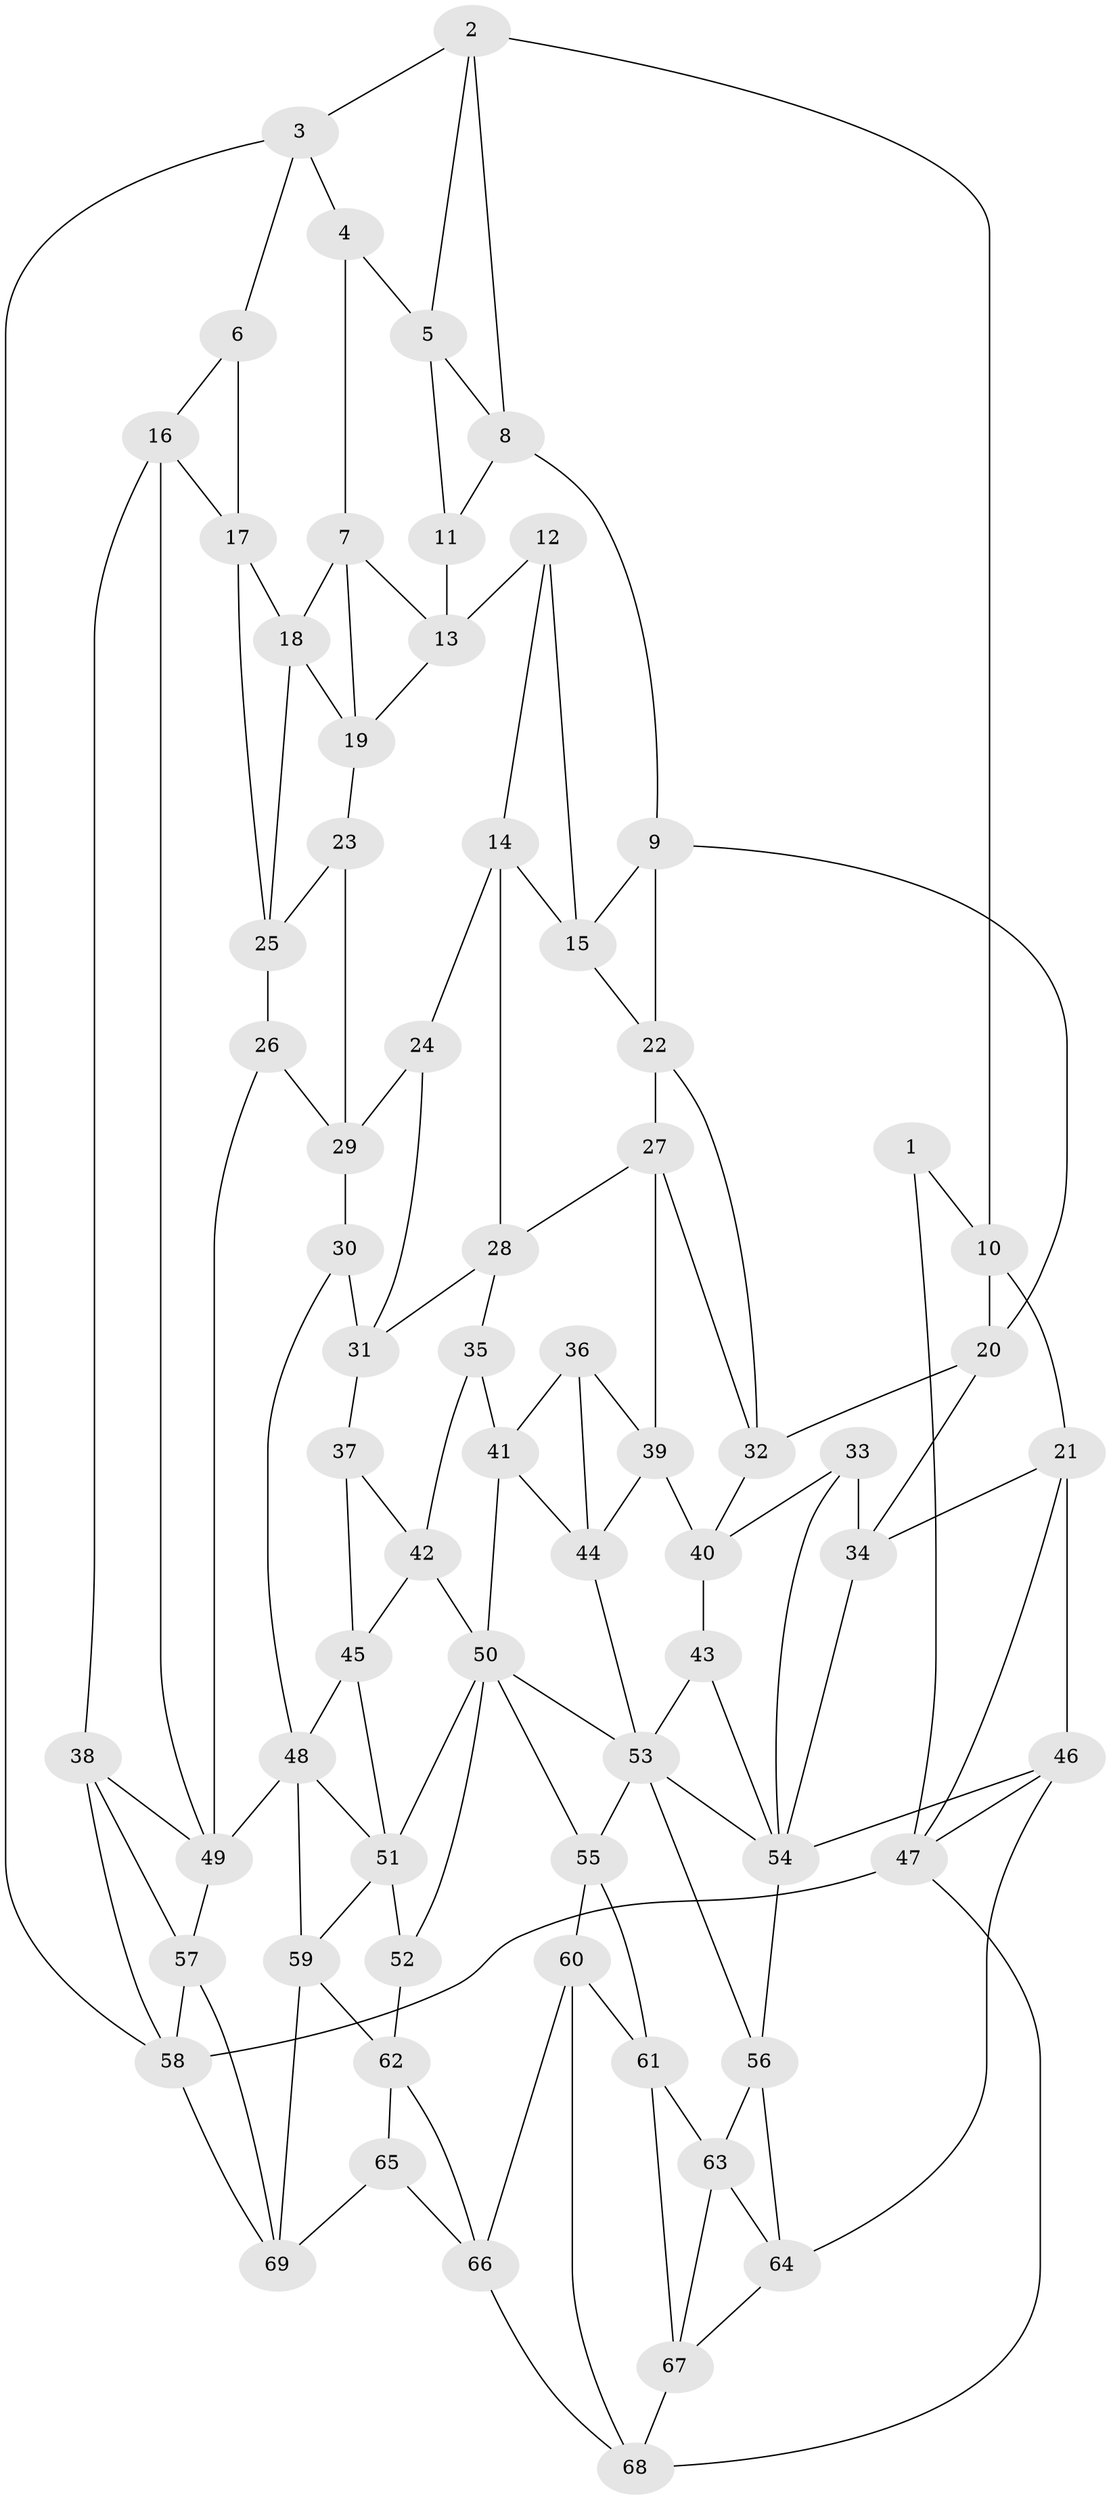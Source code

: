 // original degree distribution, {3: 0.021739130434782608, 4: 0.1956521739130435, 6: 0.1956521739130435, 5: 0.5869565217391305}
// Generated by graph-tools (version 1.1) at 2025/27/03/09/25 03:27:06]
// undirected, 69 vertices, 135 edges
graph export_dot {
graph [start="1"]
  node [color=gray90,style=filled];
  1;
  2;
  3;
  4;
  5;
  6;
  7;
  8;
  9;
  10;
  11;
  12;
  13;
  14;
  15;
  16;
  17;
  18;
  19;
  20;
  21;
  22;
  23;
  24;
  25;
  26;
  27;
  28;
  29;
  30;
  31;
  32;
  33;
  34;
  35;
  36;
  37;
  38;
  39;
  40;
  41;
  42;
  43;
  44;
  45;
  46;
  47;
  48;
  49;
  50;
  51;
  52;
  53;
  54;
  55;
  56;
  57;
  58;
  59;
  60;
  61;
  62;
  63;
  64;
  65;
  66;
  67;
  68;
  69;
  1 -- 10 [weight=1.0];
  1 -- 47 [weight=1.0];
  2 -- 3 [weight=1.0];
  2 -- 5 [weight=1.0];
  2 -- 8 [weight=1.0];
  2 -- 10 [weight=1.0];
  3 -- 4 [weight=1.0];
  3 -- 6 [weight=1.0];
  3 -- 58 [weight=1.0];
  4 -- 5 [weight=1.0];
  4 -- 7 [weight=1.0];
  5 -- 8 [weight=1.0];
  5 -- 11 [weight=1.0];
  6 -- 16 [weight=1.0];
  6 -- 17 [weight=1.0];
  7 -- 13 [weight=1.0];
  7 -- 18 [weight=1.0];
  7 -- 19 [weight=1.0];
  8 -- 9 [weight=1.0];
  8 -- 11 [weight=1.0];
  9 -- 15 [weight=1.0];
  9 -- 20 [weight=1.0];
  9 -- 22 [weight=1.0];
  10 -- 20 [weight=1.0];
  10 -- 21 [weight=1.0];
  11 -- 13 [weight=1.0];
  12 -- 13 [weight=1.0];
  12 -- 14 [weight=1.0];
  12 -- 15 [weight=1.0];
  13 -- 19 [weight=1.0];
  14 -- 15 [weight=1.0];
  14 -- 24 [weight=1.0];
  14 -- 28 [weight=1.0];
  15 -- 22 [weight=1.0];
  16 -- 17 [weight=1.0];
  16 -- 38 [weight=1.0];
  16 -- 49 [weight=1.0];
  17 -- 18 [weight=1.0];
  17 -- 25 [weight=1.0];
  18 -- 19 [weight=1.0];
  18 -- 25 [weight=1.0];
  19 -- 23 [weight=1.0];
  20 -- 32 [weight=1.0];
  20 -- 34 [weight=1.0];
  21 -- 34 [weight=1.0];
  21 -- 46 [weight=1.0];
  21 -- 47 [weight=1.0];
  22 -- 27 [weight=1.0];
  22 -- 32 [weight=1.0];
  23 -- 25 [weight=1.0];
  23 -- 29 [weight=1.0];
  24 -- 29 [weight=1.0];
  24 -- 31 [weight=1.0];
  25 -- 26 [weight=1.0];
  26 -- 29 [weight=1.0];
  26 -- 49 [weight=1.0];
  27 -- 28 [weight=1.0];
  27 -- 32 [weight=1.0];
  27 -- 39 [weight=1.0];
  28 -- 31 [weight=1.0];
  28 -- 35 [weight=1.0];
  29 -- 30 [weight=1.0];
  30 -- 31 [weight=1.0];
  30 -- 48 [weight=1.0];
  31 -- 37 [weight=1.0];
  32 -- 40 [weight=1.0];
  33 -- 34 [weight=1.0];
  33 -- 40 [weight=1.0];
  33 -- 54 [weight=1.0];
  34 -- 54 [weight=1.0];
  35 -- 41 [weight=1.0];
  35 -- 42 [weight=1.0];
  36 -- 39 [weight=1.0];
  36 -- 41 [weight=1.0];
  36 -- 44 [weight=1.0];
  37 -- 42 [weight=1.0];
  37 -- 45 [weight=1.0];
  38 -- 49 [weight=1.0];
  38 -- 57 [weight=1.0];
  38 -- 58 [weight=1.0];
  39 -- 40 [weight=1.0];
  39 -- 44 [weight=1.0];
  40 -- 43 [weight=1.0];
  41 -- 44 [weight=1.0];
  41 -- 50 [weight=1.0];
  42 -- 45 [weight=1.0];
  42 -- 50 [weight=1.0];
  43 -- 53 [weight=1.0];
  43 -- 54 [weight=1.0];
  44 -- 53 [weight=1.0];
  45 -- 48 [weight=1.0];
  45 -- 51 [weight=1.0];
  46 -- 47 [weight=1.0];
  46 -- 54 [weight=1.0];
  46 -- 64 [weight=1.0];
  47 -- 58 [weight=2.0];
  47 -- 68 [weight=1.0];
  48 -- 49 [weight=2.0];
  48 -- 51 [weight=1.0];
  48 -- 59 [weight=1.0];
  49 -- 57 [weight=1.0];
  50 -- 51 [weight=1.0];
  50 -- 52 [weight=1.0];
  50 -- 53 [weight=1.0];
  50 -- 55 [weight=1.0];
  51 -- 52 [weight=2.0];
  51 -- 59 [weight=1.0];
  52 -- 62 [weight=1.0];
  53 -- 54 [weight=1.0];
  53 -- 55 [weight=1.0];
  53 -- 56 [weight=1.0];
  54 -- 56 [weight=1.0];
  55 -- 60 [weight=1.0];
  55 -- 61 [weight=1.0];
  56 -- 63 [weight=1.0];
  56 -- 64 [weight=1.0];
  57 -- 58 [weight=1.0];
  57 -- 69 [weight=1.0];
  58 -- 69 [weight=1.0];
  59 -- 62 [weight=1.0];
  59 -- 69 [weight=1.0];
  60 -- 61 [weight=1.0];
  60 -- 66 [weight=1.0];
  60 -- 68 [weight=1.0];
  61 -- 63 [weight=1.0];
  61 -- 67 [weight=1.0];
  62 -- 65 [weight=1.0];
  62 -- 66 [weight=1.0];
  63 -- 64 [weight=1.0];
  63 -- 67 [weight=1.0];
  64 -- 67 [weight=1.0];
  65 -- 66 [weight=1.0];
  65 -- 69 [weight=1.0];
  66 -- 68 [weight=1.0];
  67 -- 68 [weight=1.0];
}
